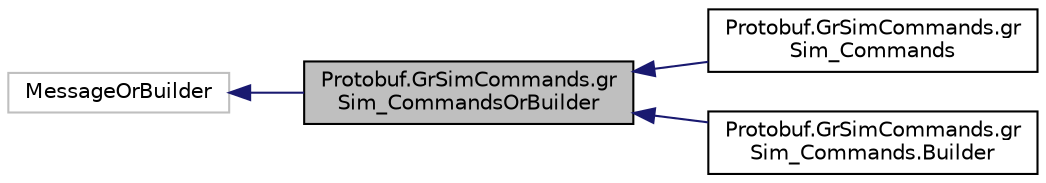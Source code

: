 digraph "Protobuf.GrSimCommands.grSim_CommandsOrBuilder"
{
 // INTERACTIVE_SVG=YES
  edge [fontname="Helvetica",fontsize="10",labelfontname="Helvetica",labelfontsize="10"];
  node [fontname="Helvetica",fontsize="10",shape=record];
  rankdir="LR";
  Node1 [label="Protobuf.GrSimCommands.gr\lSim_CommandsOrBuilder",height=0.2,width=0.4,color="black", fillcolor="grey75", style="filled", fontcolor="black"];
  Node2 -> Node1 [dir="back",color="midnightblue",fontsize="10",style="solid",fontname="Helvetica"];
  Node2 [label="MessageOrBuilder",height=0.2,width=0.4,color="grey75", fillcolor="white", style="filled"];
  Node1 -> Node3 [dir="back",color="midnightblue",fontsize="10",style="solid",fontname="Helvetica"];
  Node3 [label="Protobuf.GrSimCommands.gr\lSim_Commands",height=0.2,width=0.4,color="black", fillcolor="white", style="filled",URL="$df/d61/class_protobuf_1_1_gr_sim_commands_1_1gr_sim___commands.html"];
  Node1 -> Node4 [dir="back",color="midnightblue",fontsize="10",style="solid",fontname="Helvetica"];
  Node4 [label="Protobuf.GrSimCommands.gr\lSim_Commands.Builder",height=0.2,width=0.4,color="black", fillcolor="white", style="filled",URL="$d6/db7/class_protobuf_1_1_gr_sim_commands_1_1gr_sim___commands_1_1_builder.html"];
}

